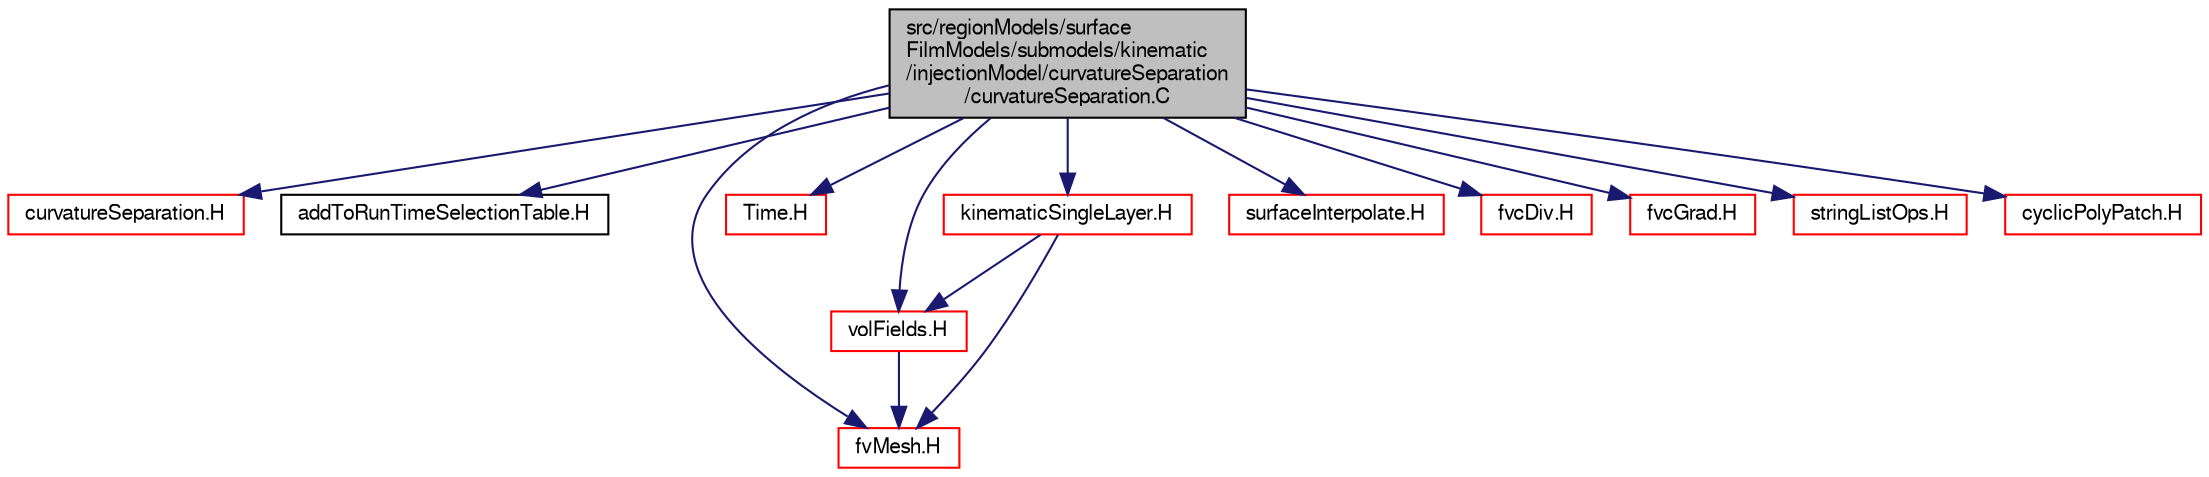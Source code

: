 digraph "src/regionModels/surfaceFilmModels/submodels/kinematic/injectionModel/curvatureSeparation/curvatureSeparation.C"
{
  bgcolor="transparent";
  edge [fontname="FreeSans",fontsize="10",labelfontname="FreeSans",labelfontsize="10"];
  node [fontname="FreeSans",fontsize="10",shape=record];
  Node0 [label="src/regionModels/surface\lFilmModels/submodels/kinematic\l/injectionModel/curvatureSeparation\l/curvatureSeparation.C",height=0.2,width=0.4,color="black", fillcolor="grey75", style="filled", fontcolor="black"];
  Node0 -> Node1 [color="midnightblue",fontsize="10",style="solid",fontname="FreeSans"];
  Node1 [label="curvatureSeparation.H",height=0.2,width=0.4,color="red",URL="$a14261.html"];
  Node0 -> Node341 [color="midnightblue",fontsize="10",style="solid",fontname="FreeSans"];
  Node341 [label="addToRunTimeSelectionTable.H",height=0.2,width=0.4,color="black",URL="$a09263.html",tooltip="Macros for easy insertion into run-time selection tables. "];
  Node0 -> Node191 [color="midnightblue",fontsize="10",style="solid",fontname="FreeSans"];
  Node191 [label="fvMesh.H",height=0.2,width=0.4,color="red",URL="$a03533.html"];
  Node0 -> Node342 [color="midnightblue",fontsize="10",style="solid",fontname="FreeSans"];
  Node342 [label="Time.H",height=0.2,width=0.4,color="red",URL="$a09311.html"];
  Node0 -> Node93 [color="midnightblue",fontsize="10",style="solid",fontname="FreeSans"];
  Node93 [label="volFields.H",height=0.2,width=0.4,color="red",URL="$a02750.html"];
  Node93 -> Node191 [color="midnightblue",fontsize="10",style="solid",fontname="FreeSans"];
  Node0 -> Node361 [color="midnightblue",fontsize="10",style="solid",fontname="FreeSans"];
  Node361 [label="kinematicSingleLayer.H",height=0.2,width=0.4,color="red",URL="$a14174.html"];
  Node361 -> Node191 [color="midnightblue",fontsize="10",style="solid",fontname="FreeSans"];
  Node361 -> Node93 [color="midnightblue",fontsize="10",style="solid",fontname="FreeSans"];
  Node0 -> Node375 [color="midnightblue",fontsize="10",style="solid",fontname="FreeSans"];
  Node375 [label="surfaceInterpolate.H",height=0.2,width=0.4,color="red",URL="$a04307.html",tooltip="Surface Interpolation. "];
  Node0 -> Node380 [color="midnightblue",fontsize="10",style="solid",fontname="FreeSans"];
  Node380 [label="fvcDiv.H",height=0.2,width=0.4,color="red",URL="$a02966.html",tooltip="Calculate the divergence of the given field. "];
  Node0 -> Node381 [color="midnightblue",fontsize="10",style="solid",fontname="FreeSans"];
  Node381 [label="fvcGrad.H",height=0.2,width=0.4,color="red",URL="$a02978.html",tooltip="Calculate the gradient of the given field. "];
  Node0 -> Node382 [color="midnightblue",fontsize="10",style="solid",fontname="FreeSans"];
  Node382 [label="stringListOps.H",height=0.2,width=0.4,color="red",URL="$a12617.html",tooltip="Operations on lists of strings. "];
  Node0 -> Node385 [color="midnightblue",fontsize="10",style="solid",fontname="FreeSans"];
  Node385 [label="cyclicPolyPatch.H",height=0.2,width=0.4,color="red",URL="$a11687.html"];
}
